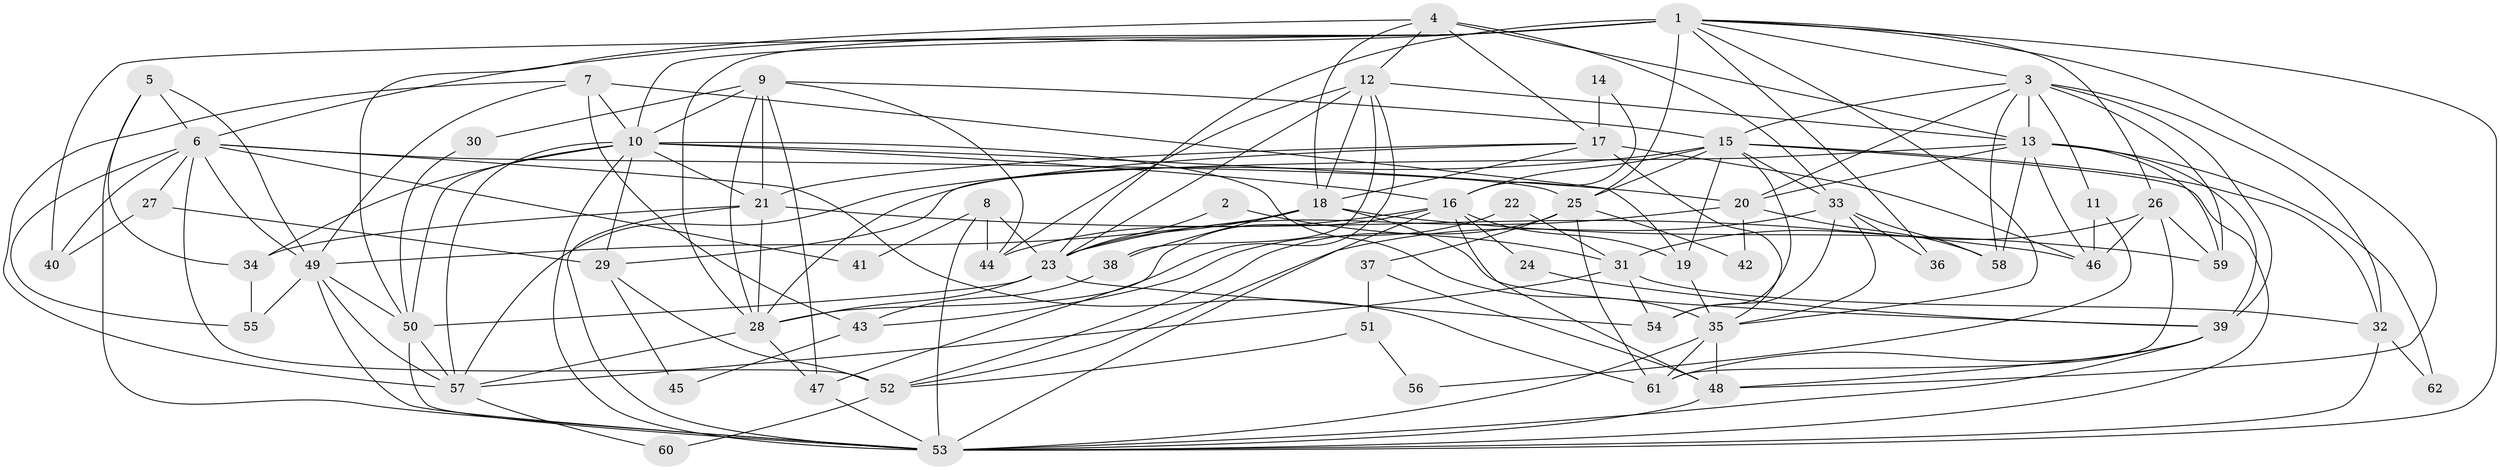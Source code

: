 // original degree distribution, {4: 0.3709677419354839, 2: 0.1774193548387097, 5: 0.14516129032258066, 6: 0.08870967741935484, 3: 0.16129032258064516, 7: 0.03225806451612903, 8: 0.024193548387096774}
// Generated by graph-tools (version 1.1) at 2025/43/03/06/25 01:43:20]
// undirected, 62 vertices, 168 edges
graph export_dot {
graph [start="1"]
  node [color=gray90,style=filled];
  1;
  2;
  3;
  4;
  5;
  6;
  7;
  8;
  9;
  10;
  11;
  12;
  13;
  14;
  15;
  16;
  17;
  18;
  19;
  20;
  21;
  22;
  23;
  24;
  25;
  26;
  27;
  28;
  29;
  30;
  31;
  32;
  33;
  34;
  35;
  36;
  37;
  38;
  39;
  40;
  41;
  42;
  43;
  44;
  45;
  46;
  47;
  48;
  49;
  50;
  51;
  52;
  53;
  54;
  55;
  56;
  57;
  58;
  59;
  60;
  61;
  62;
  1 -- 3 [weight=1.0];
  1 -- 6 [weight=1.0];
  1 -- 10 [weight=1.0];
  1 -- 23 [weight=1.0];
  1 -- 25 [weight=2.0];
  1 -- 26 [weight=1.0];
  1 -- 28 [weight=1.0];
  1 -- 35 [weight=1.0];
  1 -- 36 [weight=1.0];
  1 -- 40 [weight=1.0];
  1 -- 48 [weight=1.0];
  1 -- 53 [weight=1.0];
  2 -- 23 [weight=1.0];
  2 -- 31 [weight=1.0];
  3 -- 11 [weight=1.0];
  3 -- 13 [weight=1.0];
  3 -- 15 [weight=1.0];
  3 -- 20 [weight=1.0];
  3 -- 32 [weight=1.0];
  3 -- 39 [weight=1.0];
  3 -- 58 [weight=1.0];
  3 -- 59 [weight=1.0];
  4 -- 12 [weight=1.0];
  4 -- 13 [weight=1.0];
  4 -- 17 [weight=1.0];
  4 -- 18 [weight=1.0];
  4 -- 33 [weight=1.0];
  4 -- 50 [weight=1.0];
  5 -- 6 [weight=1.0];
  5 -- 34 [weight=1.0];
  5 -- 49 [weight=1.0];
  5 -- 53 [weight=1.0];
  6 -- 25 [weight=1.0];
  6 -- 27 [weight=1.0];
  6 -- 40 [weight=2.0];
  6 -- 41 [weight=1.0];
  6 -- 49 [weight=1.0];
  6 -- 52 [weight=1.0];
  6 -- 55 [weight=1.0];
  6 -- 61 [weight=1.0];
  7 -- 10 [weight=1.0];
  7 -- 19 [weight=1.0];
  7 -- 43 [weight=1.0];
  7 -- 49 [weight=1.0];
  7 -- 57 [weight=1.0];
  8 -- 23 [weight=1.0];
  8 -- 41 [weight=1.0];
  8 -- 44 [weight=1.0];
  8 -- 53 [weight=1.0];
  9 -- 10 [weight=1.0];
  9 -- 15 [weight=1.0];
  9 -- 21 [weight=1.0];
  9 -- 28 [weight=1.0];
  9 -- 30 [weight=1.0];
  9 -- 44 [weight=1.0];
  9 -- 47 [weight=1.0];
  10 -- 16 [weight=1.0];
  10 -- 20 [weight=1.0];
  10 -- 21 [weight=2.0];
  10 -- 29 [weight=1.0];
  10 -- 34 [weight=1.0];
  10 -- 35 [weight=1.0];
  10 -- 50 [weight=1.0];
  10 -- 53 [weight=1.0];
  10 -- 57 [weight=2.0];
  11 -- 46 [weight=2.0];
  11 -- 56 [weight=1.0];
  12 -- 13 [weight=1.0];
  12 -- 18 [weight=1.0];
  12 -- 23 [weight=1.0];
  12 -- 38 [weight=1.0];
  12 -- 44 [weight=1.0];
  12 -- 47 [weight=1.0];
  13 -- 20 [weight=1.0];
  13 -- 29 [weight=2.0];
  13 -- 39 [weight=1.0];
  13 -- 46 [weight=1.0];
  13 -- 58 [weight=1.0];
  13 -- 59 [weight=1.0];
  13 -- 62 [weight=1.0];
  14 -- 16 [weight=1.0];
  14 -- 17 [weight=1.0];
  15 -- 16 [weight=2.0];
  15 -- 19 [weight=1.0];
  15 -- 25 [weight=1.0];
  15 -- 32 [weight=2.0];
  15 -- 33 [weight=1.0];
  15 -- 53 [weight=1.0];
  15 -- 54 [weight=1.0];
  15 -- 57 [weight=1.0];
  16 -- 19 [weight=1.0];
  16 -- 24 [weight=1.0];
  16 -- 28 [weight=1.0];
  16 -- 44 [weight=1.0];
  16 -- 48 [weight=1.0];
  16 -- 53 [weight=1.0];
  17 -- 18 [weight=1.0];
  17 -- 21 [weight=1.0];
  17 -- 28 [weight=1.0];
  17 -- 35 [weight=1.0];
  17 -- 46 [weight=2.0];
  18 -- 23 [weight=1.0];
  18 -- 38 [weight=1.0];
  18 -- 39 [weight=2.0];
  18 -- 49 [weight=1.0];
  18 -- 59 [weight=1.0];
  19 -- 35 [weight=1.0];
  20 -- 23 [weight=1.0];
  20 -- 42 [weight=1.0];
  20 -- 58 [weight=1.0];
  21 -- 28 [weight=1.0];
  21 -- 34 [weight=1.0];
  21 -- 46 [weight=1.0];
  21 -- 53 [weight=1.0];
  22 -- 31 [weight=1.0];
  22 -- 43 [weight=1.0];
  23 -- 28 [weight=1.0];
  23 -- 50 [weight=1.0];
  23 -- 54 [weight=1.0];
  24 -- 39 [weight=1.0];
  25 -- 37 [weight=1.0];
  25 -- 42 [weight=2.0];
  25 -- 52 [weight=1.0];
  25 -- 61 [weight=1.0];
  26 -- 31 [weight=1.0];
  26 -- 46 [weight=1.0];
  26 -- 59 [weight=1.0];
  26 -- 61 [weight=1.0];
  27 -- 29 [weight=1.0];
  27 -- 40 [weight=1.0];
  28 -- 47 [weight=1.0];
  28 -- 57 [weight=1.0];
  29 -- 45 [weight=1.0];
  29 -- 52 [weight=1.0];
  30 -- 50 [weight=1.0];
  31 -- 32 [weight=1.0];
  31 -- 54 [weight=1.0];
  31 -- 57 [weight=1.0];
  32 -- 53 [weight=1.0];
  32 -- 62 [weight=1.0];
  33 -- 35 [weight=1.0];
  33 -- 36 [weight=1.0];
  33 -- 52 [weight=1.0];
  33 -- 54 [weight=1.0];
  33 -- 58 [weight=1.0];
  34 -- 55 [weight=1.0];
  35 -- 48 [weight=1.0];
  35 -- 53 [weight=1.0];
  35 -- 61 [weight=1.0];
  37 -- 48 [weight=1.0];
  37 -- 51 [weight=1.0];
  38 -- 43 [weight=1.0];
  39 -- 48 [weight=1.0];
  39 -- 53 [weight=1.0];
  39 -- 61 [weight=1.0];
  43 -- 45 [weight=1.0];
  47 -- 53 [weight=1.0];
  48 -- 53 [weight=1.0];
  49 -- 50 [weight=1.0];
  49 -- 53 [weight=2.0];
  49 -- 55 [weight=1.0];
  49 -- 57 [weight=1.0];
  50 -- 53 [weight=1.0];
  50 -- 57 [weight=1.0];
  51 -- 52 [weight=1.0];
  51 -- 56 [weight=1.0];
  52 -- 60 [weight=1.0];
  57 -- 60 [weight=1.0];
}

